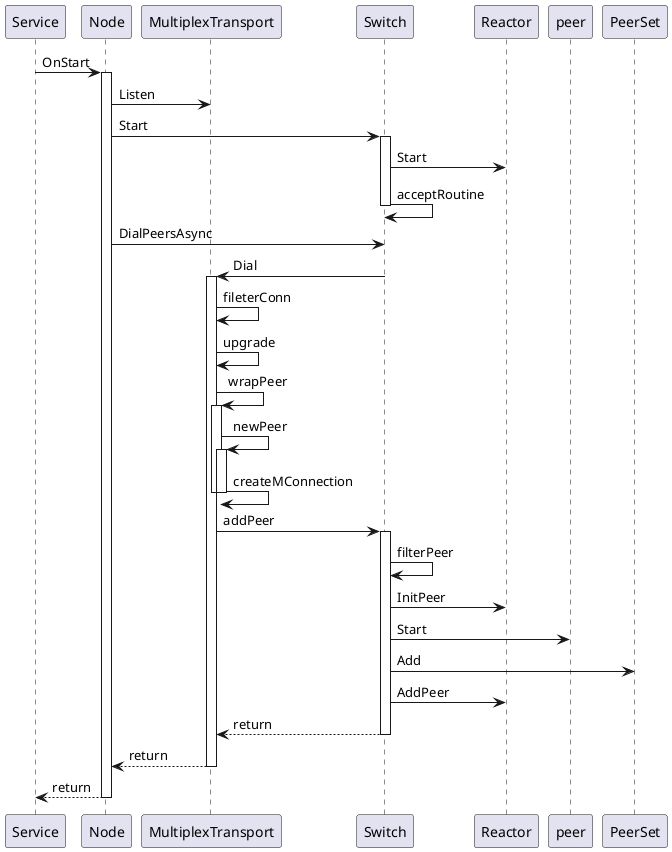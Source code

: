 @startuml

Service -> Node: OnStart

activate Node
	Node -> MultiplexTransport: Listen
	Node -> Switch: Start
	activate Switch
		Switch -> Reactor: Start
		Switch -> Switch: acceptRoutine
	deactivate Switch
	Node -> Switch: DialPeersAsync
	Switch -> MultiplexTransport: Dial

	activate MultiplexTransport
		MultiplexTransport -> MultiplexTransport: fileterConn
		MultiplexTransport -> MultiplexTransport: upgrade
		MultiplexTransport -> MultiplexTransport: wrapPeer

		activate MultiplexTransport	
			MultiplexTransport -> MultiplexTransport: newPeer
			activate MultiplexTransport	
				MultiplexTransport -> MultiplexTransport: createMConnection
			deactivate MultiplexTransport	
		deactivate MultiplexTransport
	
		MultiplexTransport -> Switch: addPeer

			activate Switch
				Switch -> Switch: filterPeer
	
				Switch -> Reactor: InitPeer
				Switch -> peer: Start
				Switch -> PeerSet: Add
				Switch -> Reactor: AddPeer
				Switch --> MultiplexTransport: return
				deactivate Switch
		MultiplexTransport --> Node: return
	deactivate MultiplexTransport
Node --> Service: return
deactivate Node

@enduml

